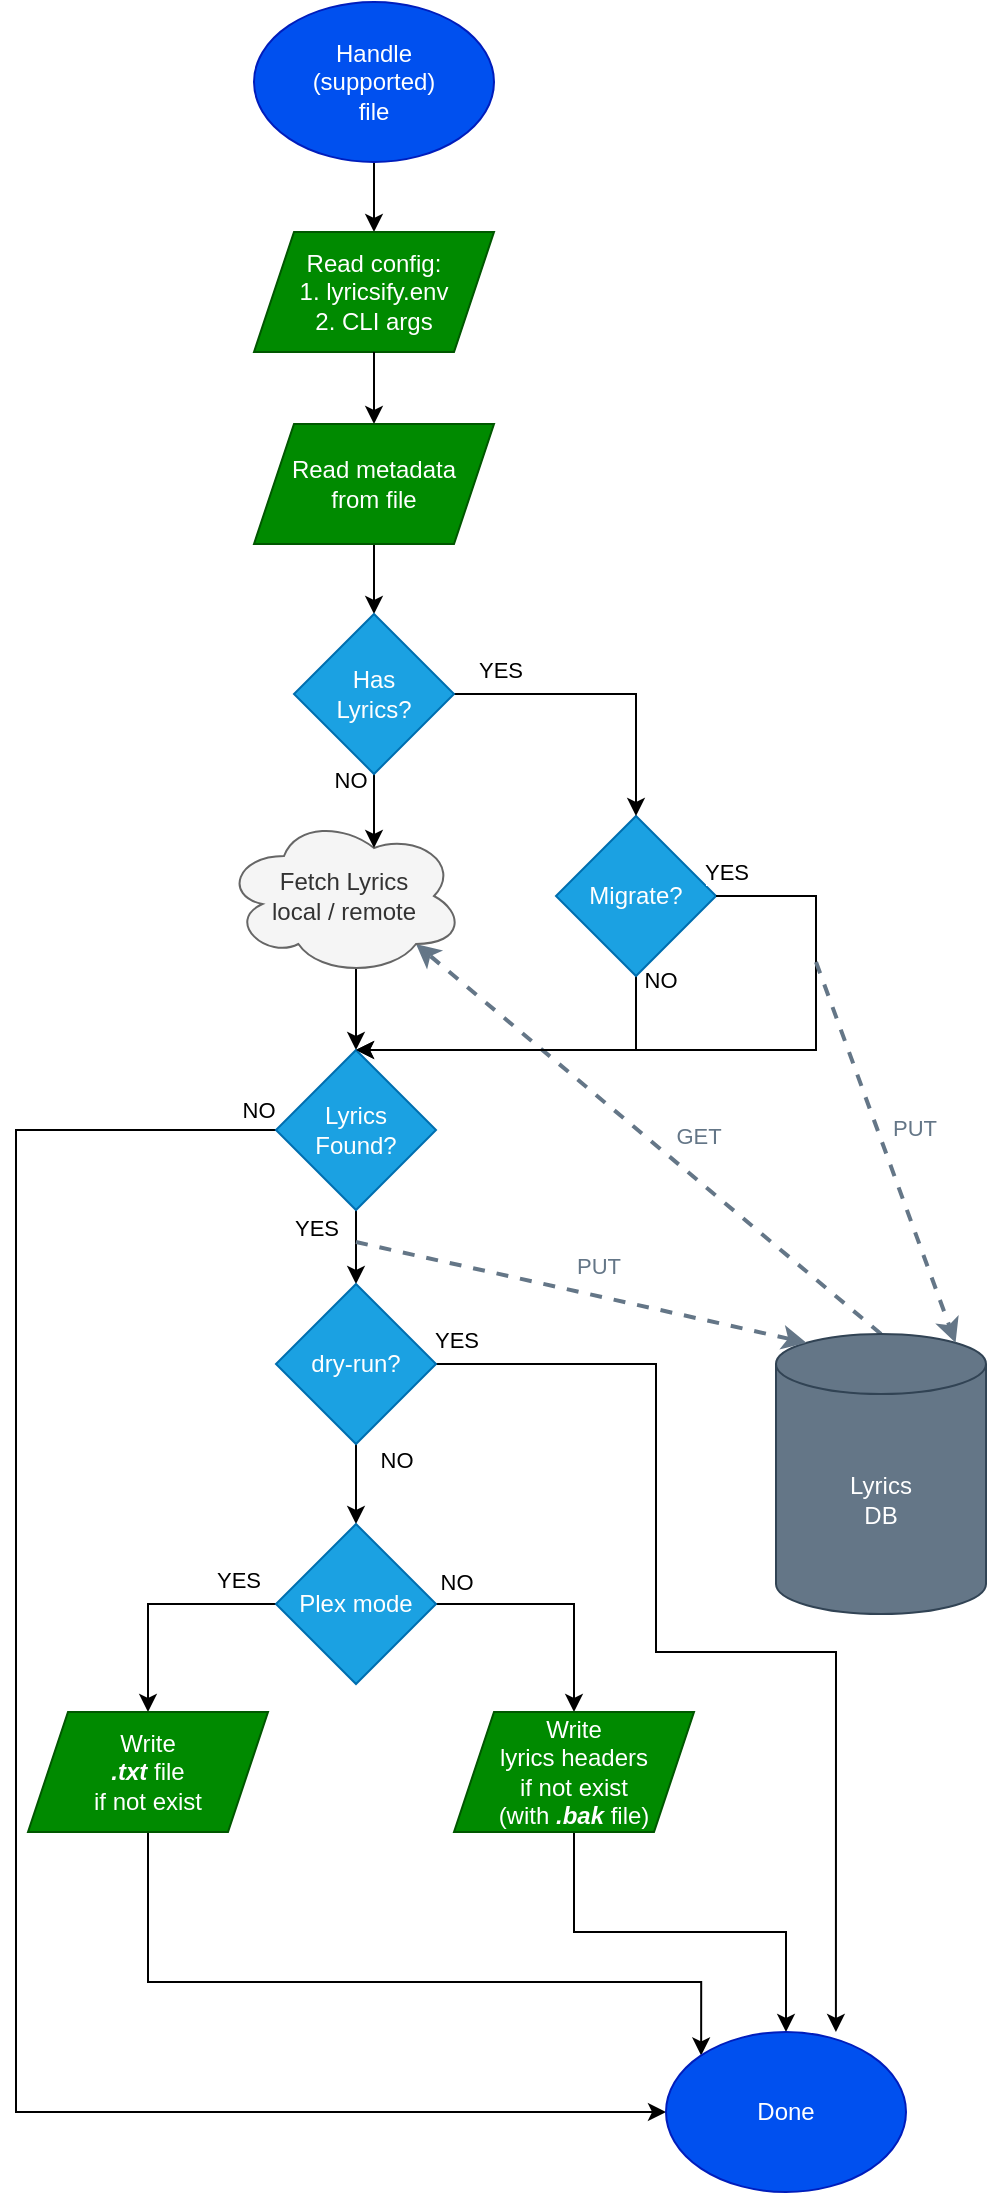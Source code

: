 <mxfile version="16.5.1" type="device"><diagram id="SEsswe14N99aAFufHNMD" name="Page-1"><mxGraphModel dx="1718" dy="1014" grid="1" gridSize="10" guides="1" tooltips="1" connect="1" arrows="1" fold="1" page="1" pageScale="1" pageWidth="850" pageHeight="1100" math="0" shadow="0"><root><mxCell id="0"/><mxCell id="1" parent="0"/><mxCell id="lCx1-SGz_Rp-h3dZsx-p-7" style="edgeStyle=orthogonalEdgeStyle;rounded=0;orthogonalLoop=1;jettySize=auto;html=1;exitX=0.5;exitY=1;exitDx=0;exitDy=0;entryX=0.5;entryY=0;entryDx=0;entryDy=0;" parent="1" source="lCx1-SGz_Rp-h3dZsx-p-1" target="lCx1-SGz_Rp-h3dZsx-p-2" edge="1"><mxGeometry relative="1" as="geometry"/></mxCell><mxCell id="lCx1-SGz_Rp-h3dZsx-p-1" value="Handle&lt;br&gt;(supported)&lt;br&gt;file" style="ellipse;whiteSpace=wrap;html=1;fillColor=#0050ef;fontColor=#ffffff;strokeColor=#001DBC;" parent="1" vertex="1"><mxGeometry x="229" width="120" height="80" as="geometry"/></mxCell><mxCell id="lCx1-SGz_Rp-h3dZsx-p-2" value="Read config:&lt;br&gt;1. lyricsify.env&lt;br&gt;2. CLI args" style="shape=parallelogram;perimeter=parallelogramPerimeter;whiteSpace=wrap;html=1;fixedSize=1;fillColor=#008a00;fontColor=#ffffff;strokeColor=#005700;" parent="1" vertex="1"><mxGeometry x="229" y="115" width="120" height="60" as="geometry"/></mxCell><mxCell id="lCx1-SGz_Rp-h3dZsx-p-17" style="edgeStyle=orthogonalEdgeStyle;rounded=0;orthogonalLoop=1;jettySize=auto;html=1;exitX=0.5;exitY=1;exitDx=0;exitDy=0;entryX=0.5;entryY=0;entryDx=0;entryDy=0;" parent="1" source="lCx1-SGz_Rp-h3dZsx-p-2" target="lCx1-SGz_Rp-h3dZsx-p-15" edge="1"><mxGeometry relative="1" as="geometry"><mxPoint x="289" y="175" as="sourcePoint"/><mxPoint x="296" y="215" as="targetPoint"/></mxGeometry></mxCell><mxCell id="lCx1-SGz_Rp-h3dZsx-p-40" value="NO" style="edgeStyle=orthogonalEdgeStyle;rounded=0;orthogonalLoop=1;jettySize=auto;html=1;exitX=0.5;exitY=1;exitDx=0;exitDy=0;entryX=0.5;entryY=0;entryDx=0;entryDy=0;" parent="1" source="lCx1-SGz_Rp-h3dZsx-p-4" target="lCx1-SGz_Rp-h3dZsx-p-25" edge="1"><mxGeometry x="-0.976" y="12" relative="1" as="geometry"><mxPoint x="670" y="525" as="targetPoint"/><Array as="points"><mxPoint x="420" y="524"/></Array><mxPoint as="offset"/></mxGeometry></mxCell><mxCell id="lCx1-SGz_Rp-h3dZsx-p-4" value="Migrate?" style="rhombus;whiteSpace=wrap;html=1;fillColor=#1ba1e2;fontColor=#ffffff;strokeColor=#006EAF;" parent="1" vertex="1"><mxGeometry x="380" y="407" width="80" height="80" as="geometry"/></mxCell><mxCell id="lCx1-SGz_Rp-h3dZsx-p-59" value="GET" style="rounded=0;orthogonalLoop=1;jettySize=auto;html=1;exitX=0.5;exitY=0;exitDx=0;exitDy=0;exitPerimeter=0;entryX=0.8;entryY=0.8;entryDx=0;entryDy=0;entryPerimeter=0;fontColor=#647687;dashed=1;strokeColor=#647687;strokeWidth=2;" parent="1" source="lCx1-SGz_Rp-h3dZsx-p-6" target="lCx1-SGz_Rp-h3dZsx-p-12" edge="1"><mxGeometry x="-0.116" y="-17" relative="1" as="geometry"><mxPoint as="offset"/></mxGeometry></mxCell><mxCell id="lCx1-SGz_Rp-h3dZsx-p-6" value="Lyrics&lt;br&gt;DB" style="shape=cylinder3;whiteSpace=wrap;html=1;boundedLbl=1;backgroundOutline=1;size=15;fillColor=#647687;strokeColor=#314354;fontColor=#ffffff;" parent="1" vertex="1"><mxGeometry x="490" y="666" width="105" height="140" as="geometry"/></mxCell><mxCell id="lCx1-SGz_Rp-h3dZsx-p-58" style="edgeStyle=orthogonalEdgeStyle;rounded=0;orthogonalLoop=1;jettySize=auto;html=1;exitX=0.55;exitY=0.95;exitDx=0;exitDy=0;exitPerimeter=0;entryX=0.5;entryY=0;entryDx=0;entryDy=0;" parent="1" source="lCx1-SGz_Rp-h3dZsx-p-12" target="lCx1-SGz_Rp-h3dZsx-p-25" edge="1"><mxGeometry relative="1" as="geometry"/></mxCell><mxCell id="lCx1-SGz_Rp-h3dZsx-p-12" value="Fetch Lyrics&lt;br&gt;local / remote" style="ellipse;shape=cloud;whiteSpace=wrap;html=1;fontColor=#333333;fillColor=#f5f5f5;strokeColor=#666666;" parent="1" vertex="1"><mxGeometry x="214" y="407" width="120" height="80" as="geometry"/></mxCell><mxCell id="lCx1-SGz_Rp-h3dZsx-p-19" style="edgeStyle=orthogonalEdgeStyle;rounded=0;orthogonalLoop=1;jettySize=auto;html=1;exitX=0.5;exitY=1;exitDx=0;exitDy=0;entryX=0.5;entryY=0;entryDx=0;entryDy=0;" parent="1" source="lCx1-SGz_Rp-h3dZsx-p-15" target="lCx1-SGz_Rp-h3dZsx-p-16" edge="1"><mxGeometry relative="1" as="geometry"/></mxCell><mxCell id="lCx1-SGz_Rp-h3dZsx-p-15" value="Read metadata&lt;br&gt;from file" style="shape=parallelogram;perimeter=parallelogramPerimeter;whiteSpace=wrap;html=1;fixedSize=1;fillColor=#008a00;fontColor=#ffffff;strokeColor=#005700;" parent="1" vertex="1"><mxGeometry x="229" y="211" width="120" height="60" as="geometry"/></mxCell><mxCell id="lCx1-SGz_Rp-h3dZsx-p-20" value="YES" style="edgeStyle=orthogonalEdgeStyle;rounded=0;orthogonalLoop=1;jettySize=auto;html=1;exitX=1;exitY=0.5;exitDx=0;exitDy=0;entryX=0.5;entryY=0;entryDx=0;entryDy=0;" parent="1" source="lCx1-SGz_Rp-h3dZsx-p-16" target="lCx1-SGz_Rp-h3dZsx-p-4" edge="1"><mxGeometry x="-0.707" y="12" relative="1" as="geometry"><mxPoint as="offset"/></mxGeometry></mxCell><mxCell id="lCx1-SGz_Rp-h3dZsx-p-23" value="NO" style="edgeStyle=orthogonalEdgeStyle;rounded=0;orthogonalLoop=1;jettySize=auto;html=1;exitX=0.5;exitY=1;exitDx=0;exitDy=0;entryX=0.625;entryY=0.2;entryDx=0;entryDy=0;entryPerimeter=0;" parent="1" source="lCx1-SGz_Rp-h3dZsx-p-16" target="lCx1-SGz_Rp-h3dZsx-p-12" edge="1"><mxGeometry x="-0.876" y="-12" relative="1" as="geometry"><mxPoint x="370" y="467" as="targetPoint"/><mxPoint as="offset"/></mxGeometry></mxCell><mxCell id="lCx1-SGz_Rp-h3dZsx-p-16" value="Has&lt;br&gt;Lyrics?" style="rhombus;whiteSpace=wrap;html=1;fillColor=#1ba1e2;fontColor=#ffffff;strokeColor=#006EAF;" parent="1" vertex="1"><mxGeometry x="249" y="306" width="80" height="80" as="geometry"/></mxCell><mxCell id="lCx1-SGz_Rp-h3dZsx-p-27" value="YES" style="edgeStyle=orthogonalEdgeStyle;rounded=0;orthogonalLoop=1;jettySize=auto;html=1;exitX=0.5;exitY=1;exitDx=0;exitDy=0;entryX=0.5;entryY=0;entryDx=0;entryDy=0;" parent="1" source="lCx1-SGz_Rp-h3dZsx-p-25" target="lCx1-SGz_Rp-h3dZsx-p-28" edge="1"><mxGeometry x="-0.524" y="-20" relative="1" as="geometry"><mxPoint as="offset"/></mxGeometry></mxCell><mxCell id="lCx1-SGz_Rp-h3dZsx-p-55" value="NO" style="edgeStyle=orthogonalEdgeStyle;rounded=0;orthogonalLoop=1;jettySize=auto;html=1;exitX=0;exitY=0.5;exitDx=0;exitDy=0;entryX=0;entryY=0.5;entryDx=0;entryDy=0;" parent="1" source="lCx1-SGz_Rp-h3dZsx-p-25" target="lCx1-SGz_Rp-h3dZsx-p-47" edge="1"><mxGeometry x="-0.981" y="-10" relative="1" as="geometry"><Array as="points"><mxPoint x="110" y="564"/><mxPoint x="110" y="1055"/></Array><mxPoint as="offset"/><mxPoint x="240" y="575" as="sourcePoint"/><mxPoint x="400" y="1075" as="targetPoint"/></mxGeometry></mxCell><mxCell id="lCx1-SGz_Rp-h3dZsx-p-25" value="Lyrics&lt;br&gt;Found?" style="rhombus;whiteSpace=wrap;html=1;fillColor=#1ba1e2;fontColor=#ffffff;strokeColor=#006EAF;" parent="1" vertex="1"><mxGeometry x="240" y="524" width="80" height="80" as="geometry"/></mxCell><mxCell id="lCx1-SGz_Rp-h3dZsx-p-31" value="NO" style="edgeStyle=orthogonalEdgeStyle;rounded=0;orthogonalLoop=1;jettySize=auto;html=1;exitX=0.5;exitY=1;exitDx=0;exitDy=0;entryX=0.5;entryY=0;entryDx=0;entryDy=0;" parent="1" source="lCx1-SGz_Rp-h3dZsx-p-28" target="lCx1-SGz_Rp-h3dZsx-p-30" edge="1"><mxGeometry x="-0.6" y="20" relative="1" as="geometry"><mxPoint as="offset"/></mxGeometry></mxCell><mxCell id="lCx1-SGz_Rp-h3dZsx-p-43" value="YES" style="edgeStyle=orthogonalEdgeStyle;rounded=0;orthogonalLoop=1;jettySize=auto;html=1;exitX=1;exitY=0.5;exitDx=0;exitDy=0;entryX=0.708;entryY=0;entryDx=0;entryDy=0;entryPerimeter=0;" parent="1" source="lCx1-SGz_Rp-h3dZsx-p-28" target="lCx1-SGz_Rp-h3dZsx-p-47" edge="1"><mxGeometry x="-0.965" y="12" relative="1" as="geometry"><mxPoint x="350" y="677" as="targetPoint"/><Array as="points"><mxPoint x="430" y="681"/><mxPoint x="430" y="825"/><mxPoint x="520" y="825"/></Array><mxPoint as="offset"/></mxGeometry></mxCell><mxCell id="lCx1-SGz_Rp-h3dZsx-p-28" value="dry-run?" style="rhombus;whiteSpace=wrap;html=1;fillColor=#1ba1e2;fontColor=#ffffff;strokeColor=#006EAF;" parent="1" vertex="1"><mxGeometry x="240" y="641" width="80" height="80" as="geometry"/></mxCell><mxCell id="lCx1-SGz_Rp-h3dZsx-p-29" value="" style="rounded=0;orthogonalLoop=1;jettySize=auto;html=1;entryX=0.145;entryY=0;entryDx=0;entryDy=4.35;entryPerimeter=0;dashed=1;strokeColor=#647687;strokeWidth=2;" parent="1" target="lCx1-SGz_Rp-h3dZsx-p-6" edge="1"><mxGeometry x="-0.855" y="10" relative="1" as="geometry"><mxPoint x="280" y="620" as="sourcePoint"/><mxPoint x="374" y="637" as="targetPoint"/><mxPoint as="offset"/></mxGeometry></mxCell><mxCell id="gdrGkSOdn7ix9v6LFTa0-3" value="PUT" style="edgeLabel;html=1;align=center;verticalAlign=middle;resizable=0;points=[];fontColor=#647687;" vertex="1" connectable="0" parent="lCx1-SGz_Rp-h3dZsx-p-29"><mxGeometry x="-0.096" y="1" relative="1" as="geometry"><mxPoint x="19" y="-10" as="offset"/></mxGeometry></mxCell><mxCell id="lCx1-SGz_Rp-h3dZsx-p-33" value="YES" style="edgeStyle=orthogonalEdgeStyle;rounded=0;orthogonalLoop=1;jettySize=auto;html=1;exitX=0;exitY=0.5;exitDx=0;exitDy=0;" parent="1" source="lCx1-SGz_Rp-h3dZsx-p-30" target="lCx1-SGz_Rp-h3dZsx-p-32" edge="1"><mxGeometry x="-0.677" y="-12" relative="1" as="geometry"><mxPoint as="offset"/></mxGeometry></mxCell><mxCell id="lCx1-SGz_Rp-h3dZsx-p-57" value="NO" style="edgeStyle=orthogonalEdgeStyle;rounded=0;orthogonalLoop=1;jettySize=auto;html=1;exitX=1;exitY=0.5;exitDx=0;exitDy=0;" parent="1" source="lCx1-SGz_Rp-h3dZsx-p-30" target="lCx1-SGz_Rp-h3dZsx-p-34" edge="1"><mxGeometry x="-0.843" y="11" relative="1" as="geometry"><mxPoint as="offset"/></mxGeometry></mxCell><mxCell id="lCx1-SGz_Rp-h3dZsx-p-30" value="Plex mode" style="rhombus;whiteSpace=wrap;html=1;fillColor=#1ba1e2;fontColor=#ffffff;strokeColor=#006EAF;" parent="1" vertex="1"><mxGeometry x="240" y="761" width="80" height="80" as="geometry"/></mxCell><mxCell id="lCx1-SGz_Rp-h3dZsx-p-49" style="edgeStyle=orthogonalEdgeStyle;rounded=0;orthogonalLoop=1;jettySize=auto;html=1;exitX=0.5;exitY=1;exitDx=0;exitDy=0;entryX=0;entryY=0;entryDx=0;entryDy=0;" parent="1" source="lCx1-SGz_Rp-h3dZsx-p-32" target="lCx1-SGz_Rp-h3dZsx-p-47" edge="1"><mxGeometry relative="1" as="geometry"><Array as="points"><mxPoint x="176" y="990"/><mxPoint x="453" y="990"/></Array></mxGeometry></mxCell><mxCell id="lCx1-SGz_Rp-h3dZsx-p-32" value="Write &lt;br&gt;&lt;b&gt;&lt;i&gt;.txt&lt;/i&gt;&lt;/b&gt; file&lt;br&gt;if not exist" style="shape=parallelogram;perimeter=parallelogramPerimeter;whiteSpace=wrap;html=1;fixedSize=1;fillColor=#008a00;fontColor=#ffffff;strokeColor=#005700;" parent="1" vertex="1"><mxGeometry x="116" y="855" width="120" height="60" as="geometry"/></mxCell><mxCell id="lCx1-SGz_Rp-h3dZsx-p-48" style="edgeStyle=orthogonalEdgeStyle;rounded=0;orthogonalLoop=1;jettySize=auto;html=1;exitX=0.5;exitY=1;exitDx=0;exitDy=0;" parent="1" source="lCx1-SGz_Rp-h3dZsx-p-34" target="lCx1-SGz_Rp-h3dZsx-p-47" edge="1"><mxGeometry relative="1" as="geometry"/></mxCell><mxCell id="lCx1-SGz_Rp-h3dZsx-p-34" value="Write&lt;br&gt;lyrics headers&lt;br&gt;if not exist&lt;br&gt;(with &lt;b&gt;&lt;i&gt;.bak&lt;/i&gt;&lt;/b&gt; file)" style="shape=parallelogram;perimeter=parallelogramPerimeter;whiteSpace=wrap;html=1;fixedSize=1;fillColor=#008a00;fontColor=#ffffff;strokeColor=#005700;" parent="1" vertex="1"><mxGeometry x="329" y="855" width="120" height="60" as="geometry"/></mxCell><mxCell id="lCx1-SGz_Rp-h3dZsx-p-47" value="Done" style="ellipse;whiteSpace=wrap;html=1;fillColor=#0050ef;fontColor=#ffffff;strokeColor=#001DBC;" parent="1" vertex="1"><mxGeometry x="435" y="1015" width="120" height="80" as="geometry"/></mxCell><mxCell id="gdrGkSOdn7ix9v6LFTa0-1" value="YES" style="edgeStyle=orthogonalEdgeStyle;rounded=0;orthogonalLoop=1;jettySize=auto;html=1;exitX=1;exitY=0.5;exitDx=0;exitDy=0;entryX=0.5;entryY=0;entryDx=0;entryDy=0;" edge="1" parent="1" source="lCx1-SGz_Rp-h3dZsx-p-4" target="lCx1-SGz_Rp-h3dZsx-p-25"><mxGeometry x="-0.976" y="12" relative="1" as="geometry"><mxPoint x="280" y="520" as="targetPoint"/><Array as="points"><mxPoint x="510" y="447"/><mxPoint x="510" y="524"/></Array><mxPoint as="offset"/><mxPoint x="655" y="325" as="sourcePoint"/></mxGeometry></mxCell><mxCell id="gdrGkSOdn7ix9v6LFTa0-2" value="PUT" style="rounded=0;orthogonalLoop=1;jettySize=auto;html=1;entryX=0.855;entryY=0;entryDx=0;entryDy=4.35;entryPerimeter=0;fontColor=#647687;dashed=1;strokeColor=#647687;strokeWidth=2;" edge="1" parent="1" target="lCx1-SGz_Rp-h3dZsx-p-6"><mxGeometry x="-0.066" y="18" relative="1" as="geometry"><mxPoint x="510" y="480" as="sourcePoint"/><mxPoint x="367" y="501" as="targetPoint"/><mxPoint as="offset"/></mxGeometry></mxCell></root></mxGraphModel></diagram></mxfile>